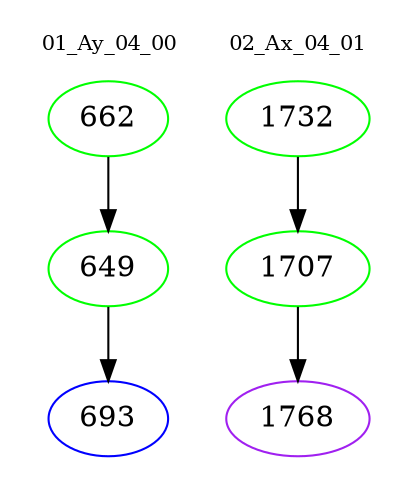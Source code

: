 digraph{
subgraph cluster_0 {
color = white
label = "01_Ay_04_00";
fontsize=10;
T0_662 [label="662", color="green"]
T0_662 -> T0_649 [color="black"]
T0_649 [label="649", color="green"]
T0_649 -> T0_693 [color="black"]
T0_693 [label="693", color="blue"]
}
subgraph cluster_1 {
color = white
label = "02_Ax_04_01";
fontsize=10;
T1_1732 [label="1732", color="green"]
T1_1732 -> T1_1707 [color="black"]
T1_1707 [label="1707", color="green"]
T1_1707 -> T1_1768 [color="black"]
T1_1768 [label="1768", color="purple"]
}
}
